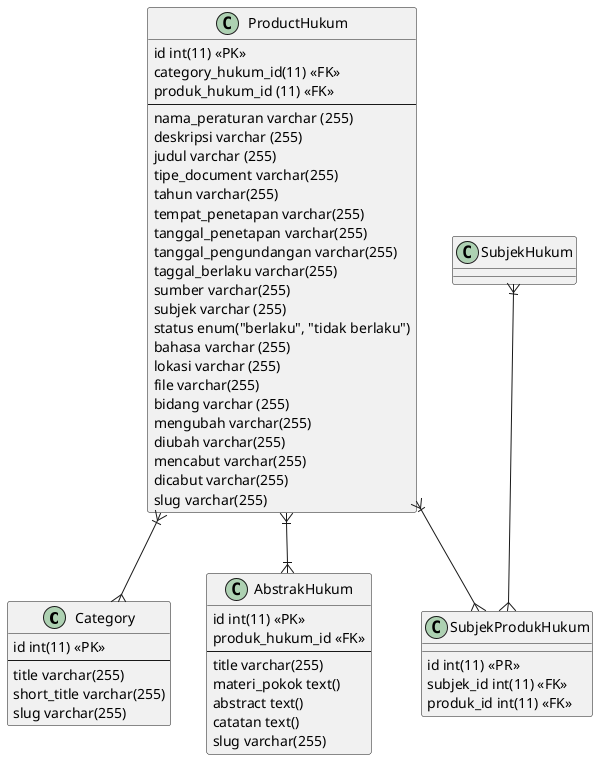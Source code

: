 @startuml



class Category{
    id int(11) <<PK>>
    --
    title varchar(255)
    short_title varchar(255)
    slug varchar(255)
}

class ProductHukum{
    id int(11) <<PK>>
    category_hukum_id(11) <<FK>>
    produk_hukum_id (11) <<FK>>
    --
    nama_peraturan varchar (255)
    deskripsi varchar (255)
    judul varchar (255)
    tipe_document varchar(255)
    tahun varchar(255)
    tempat_penetapan varchar(255)
    tanggal_penetapan varchar(255)
    tanggal_pengundangan varchar(255)
    taggal_berlaku varchar(255)
    sumber varchar(255)
    subjek varchar (255)
    status enum("berlaku", "tidak berlaku")
    bahasa varchar (255)
    lokasi varchar (255)
    file varchar(255)
    bidang varchar (255)
    mengubah varchar(255)
    diubah varchar(255)
    mencabut varchar(255)
    dicabut varchar(255)
    slug varchar(255)
}


class SubjekProdukHukum{
    id int(11) <<PR>>
    subjek_id int(11) <<FK>>
    produk_id int(11) <<FK>>
}



class AbstrakHukum{
    id int(11) <<PK>>
    produk_hukum_id <<FK>>
    --
    title varchar(255)
    materi_pokok text()
    abstract text()
    catatan text()
    slug varchar(255)
}


ProductHukum}|--{Category
ProductHukum }|--{SubjekProdukHukum
SubjekHukum }|--{SubjekProdukHukum
ProductHukum }|--|{AbstrakHukum





@enduml